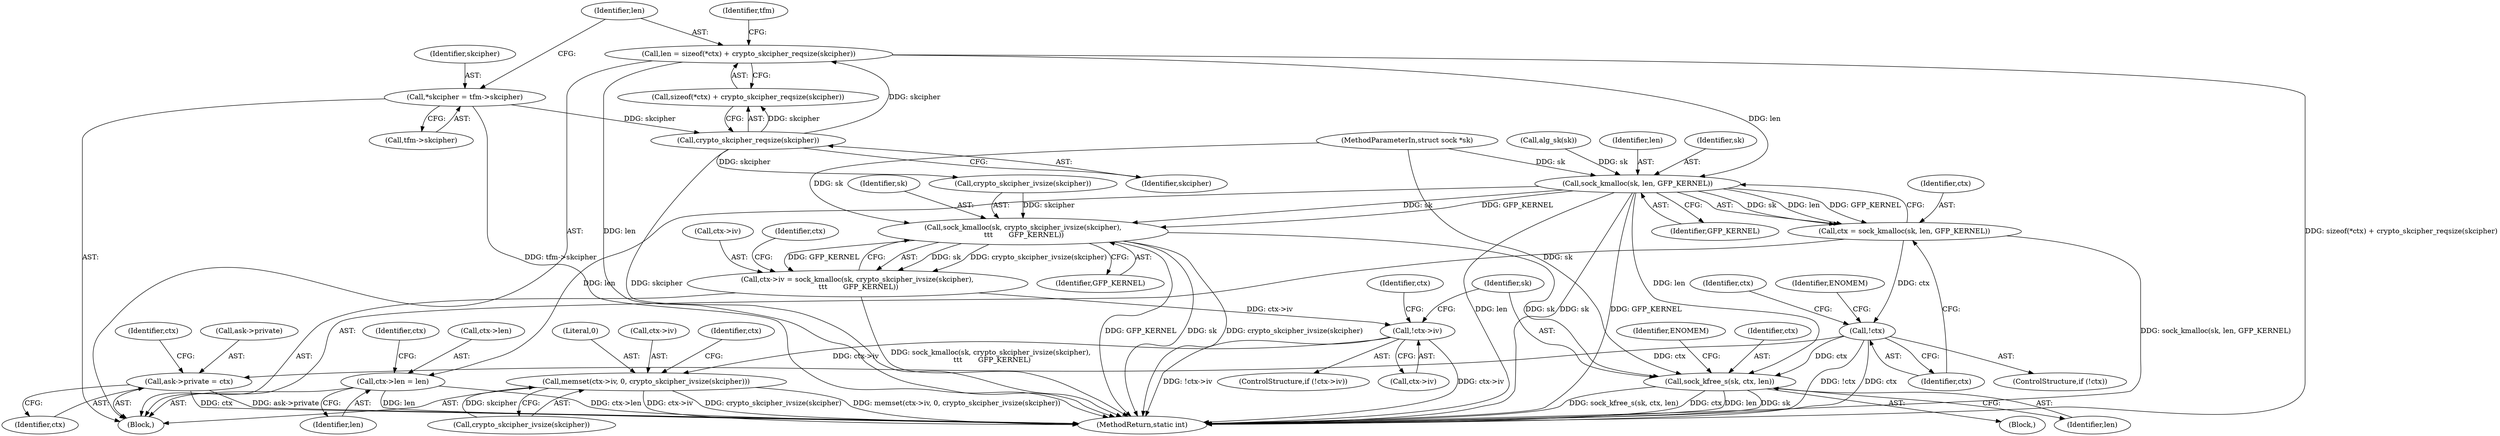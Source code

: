digraph "0_linux_dd504589577d8e8e70f51f997ad487a4cb6c026f@API" {
"1000121" [label="(Call,len = sizeof(*ctx) + crypto_skcipher_reqsize(skcipher))"];
"1000127" [label="(Call,crypto_skcipher_reqsize(skcipher))"];
"1000115" [label="(Call,*skcipher = tfm->skcipher)"];
"1000139" [label="(Call,sock_kmalloc(sk, len, GFP_KERNEL))"];
"1000137" [label="(Call,ctx = sock_kmalloc(sk, len, GFP_KERNEL))"];
"1000144" [label="(Call,!ctx)"];
"1000164" [label="(Call,sock_kfree_s(sk, ctx, len))"];
"1000219" [label="(Call,ask->private = ctx)"];
"1000153" [label="(Call,sock_kmalloc(sk, crypto_skcipher_ivsize(skcipher),\n \t\t\t       GFP_KERNEL))"];
"1000149" [label="(Call,ctx->iv = sock_kmalloc(sk, crypto_skcipher_ivsize(skcipher),\n \t\t\t       GFP_KERNEL))"];
"1000159" [label="(Call,!ctx->iv)"];
"1000171" [label="(Call,memset(ctx->iv, 0, crypto_skcipher_ivsize(skcipher)))"];
"1000183" [label="(Call,ctx->len = len)"];
"1000150" [label="(Call,ctx->iv)"];
"1000137" [label="(Call,ctx = sock_kmalloc(sk, len, GFP_KERNEL))"];
"1000227" [label="(Identifier,ctx)"];
"1000171" [label="(Call,memset(ctx->iv, 0, crypto_skcipher_ivsize(skcipher)))"];
"1000141" [label="(Identifier,len)"];
"1000102" [label="(MethodParameterIn,struct sock *sk)"];
"1000121" [label="(Call,len = sizeof(*ctx) + crypto_skcipher_reqsize(skcipher))"];
"1000151" [label="(Identifier,ctx)"];
"1000149" [label="(Call,ctx->iv = sock_kmalloc(sk, crypto_skcipher_ivsize(skcipher),\n \t\t\t       GFP_KERNEL))"];
"1000160" [label="(Call,ctx->iv)"];
"1000153" [label="(Call,sock_kmalloc(sk, crypto_skcipher_ivsize(skcipher),\n \t\t\t       GFP_KERNEL))"];
"1000167" [label="(Identifier,len)"];
"1000176" [label="(Call,crypto_skcipher_ivsize(skcipher))"];
"1000219" [label="(Call,ask->private = ctx)"];
"1000184" [label="(Call,ctx->len)"];
"1000165" [label="(Identifier,sk)"];
"1000122" [label="(Identifier,len)"];
"1000164" [label="(Call,sock_kfree_s(sk, ctx, len))"];
"1000127" [label="(Call,crypto_skcipher_reqsize(skcipher))"];
"1000144" [label="(Call,!ctx)"];
"1000175" [label="(Literal,0)"];
"1000157" [label="(Identifier,GFP_KERNEL)"];
"1000223" [label="(Identifier,ctx)"];
"1000139" [label="(Call,sock_kmalloc(sk, len, GFP_KERNEL))"];
"1000159" [label="(Call,!ctx->iv)"];
"1000163" [label="(Block,)"];
"1000170" [label="(Identifier,ENOMEM)"];
"1000161" [label="(Identifier,ctx)"];
"1000190" [label="(Identifier,ctx)"];
"1000143" [label="(ControlStructure,if (!ctx))"];
"1000115" [label="(Call,*skcipher = tfm->skcipher)"];
"1000132" [label="(Identifier,tfm)"];
"1000166" [label="(Identifier,ctx)"];
"1000187" [label="(Identifier,len)"];
"1000148" [label="(Identifier,ENOMEM)"];
"1000128" [label="(Identifier,skcipher)"];
"1000116" [label="(Identifier,skcipher)"];
"1000123" [label="(Call,sizeof(*ctx) + crypto_skcipher_reqsize(skcipher))"];
"1000155" [label="(Call,crypto_skcipher_ivsize(skcipher))"];
"1000183" [label="(Call,ctx->len = len)"];
"1000138" [label="(Identifier,ctx)"];
"1000220" [label="(Call,ask->private)"];
"1000158" [label="(ControlStructure,if (!ctx->iv))"];
"1000173" [label="(Identifier,ctx)"];
"1000145" [label="(Identifier,ctx)"];
"1000140" [label="(Identifier,sk)"];
"1000108" [label="(Call,alg_sk(sk))"];
"1000154" [label="(Identifier,sk)"];
"1000172" [label="(Call,ctx->iv)"];
"1000103" [label="(Block,)"];
"1000142" [label="(Identifier,GFP_KERNEL)"];
"1000117" [label="(Call,tfm->skcipher)"];
"1000181" [label="(Identifier,ctx)"];
"1000248" [label="(MethodReturn,static int)"];
"1000121" -> "1000103"  [label="AST: "];
"1000121" -> "1000123"  [label="CFG: "];
"1000122" -> "1000121"  [label="AST: "];
"1000123" -> "1000121"  [label="AST: "];
"1000132" -> "1000121"  [label="CFG: "];
"1000121" -> "1000248"  [label="DDG: sizeof(*ctx) + crypto_skcipher_reqsize(skcipher)"];
"1000121" -> "1000248"  [label="DDG: len"];
"1000127" -> "1000121"  [label="DDG: skcipher"];
"1000121" -> "1000139"  [label="DDG: len"];
"1000127" -> "1000123"  [label="AST: "];
"1000127" -> "1000128"  [label="CFG: "];
"1000128" -> "1000127"  [label="AST: "];
"1000123" -> "1000127"  [label="CFG: "];
"1000127" -> "1000248"  [label="DDG: skcipher"];
"1000127" -> "1000123"  [label="DDG: skcipher"];
"1000115" -> "1000127"  [label="DDG: skcipher"];
"1000127" -> "1000155"  [label="DDG: skcipher"];
"1000115" -> "1000103"  [label="AST: "];
"1000115" -> "1000117"  [label="CFG: "];
"1000116" -> "1000115"  [label="AST: "];
"1000117" -> "1000115"  [label="AST: "];
"1000122" -> "1000115"  [label="CFG: "];
"1000115" -> "1000248"  [label="DDG: tfm->skcipher"];
"1000139" -> "1000137"  [label="AST: "];
"1000139" -> "1000142"  [label="CFG: "];
"1000140" -> "1000139"  [label="AST: "];
"1000141" -> "1000139"  [label="AST: "];
"1000142" -> "1000139"  [label="AST: "];
"1000137" -> "1000139"  [label="CFG: "];
"1000139" -> "1000248"  [label="DDG: GFP_KERNEL"];
"1000139" -> "1000248"  [label="DDG: len"];
"1000139" -> "1000248"  [label="DDG: sk"];
"1000139" -> "1000137"  [label="DDG: sk"];
"1000139" -> "1000137"  [label="DDG: len"];
"1000139" -> "1000137"  [label="DDG: GFP_KERNEL"];
"1000108" -> "1000139"  [label="DDG: sk"];
"1000102" -> "1000139"  [label="DDG: sk"];
"1000139" -> "1000153"  [label="DDG: sk"];
"1000139" -> "1000153"  [label="DDG: GFP_KERNEL"];
"1000139" -> "1000164"  [label="DDG: len"];
"1000139" -> "1000183"  [label="DDG: len"];
"1000137" -> "1000103"  [label="AST: "];
"1000138" -> "1000137"  [label="AST: "];
"1000145" -> "1000137"  [label="CFG: "];
"1000137" -> "1000248"  [label="DDG: sock_kmalloc(sk, len, GFP_KERNEL)"];
"1000137" -> "1000144"  [label="DDG: ctx"];
"1000144" -> "1000143"  [label="AST: "];
"1000144" -> "1000145"  [label="CFG: "];
"1000145" -> "1000144"  [label="AST: "];
"1000148" -> "1000144"  [label="CFG: "];
"1000151" -> "1000144"  [label="CFG: "];
"1000144" -> "1000248"  [label="DDG: !ctx"];
"1000144" -> "1000248"  [label="DDG: ctx"];
"1000144" -> "1000164"  [label="DDG: ctx"];
"1000144" -> "1000219"  [label="DDG: ctx"];
"1000164" -> "1000163"  [label="AST: "];
"1000164" -> "1000167"  [label="CFG: "];
"1000165" -> "1000164"  [label="AST: "];
"1000166" -> "1000164"  [label="AST: "];
"1000167" -> "1000164"  [label="AST: "];
"1000170" -> "1000164"  [label="CFG: "];
"1000164" -> "1000248"  [label="DDG: sock_kfree_s(sk, ctx, len)"];
"1000164" -> "1000248"  [label="DDG: ctx"];
"1000164" -> "1000248"  [label="DDG: len"];
"1000164" -> "1000248"  [label="DDG: sk"];
"1000153" -> "1000164"  [label="DDG: sk"];
"1000102" -> "1000164"  [label="DDG: sk"];
"1000219" -> "1000103"  [label="AST: "];
"1000219" -> "1000223"  [label="CFG: "];
"1000220" -> "1000219"  [label="AST: "];
"1000223" -> "1000219"  [label="AST: "];
"1000227" -> "1000219"  [label="CFG: "];
"1000219" -> "1000248"  [label="DDG: ctx"];
"1000219" -> "1000248"  [label="DDG: ask->private"];
"1000153" -> "1000149"  [label="AST: "];
"1000153" -> "1000157"  [label="CFG: "];
"1000154" -> "1000153"  [label="AST: "];
"1000155" -> "1000153"  [label="AST: "];
"1000157" -> "1000153"  [label="AST: "];
"1000149" -> "1000153"  [label="CFG: "];
"1000153" -> "1000248"  [label="DDG: GFP_KERNEL"];
"1000153" -> "1000248"  [label="DDG: sk"];
"1000153" -> "1000248"  [label="DDG: crypto_skcipher_ivsize(skcipher)"];
"1000153" -> "1000149"  [label="DDG: sk"];
"1000153" -> "1000149"  [label="DDG: crypto_skcipher_ivsize(skcipher)"];
"1000153" -> "1000149"  [label="DDG: GFP_KERNEL"];
"1000102" -> "1000153"  [label="DDG: sk"];
"1000155" -> "1000153"  [label="DDG: skcipher"];
"1000149" -> "1000103"  [label="AST: "];
"1000150" -> "1000149"  [label="AST: "];
"1000161" -> "1000149"  [label="CFG: "];
"1000149" -> "1000248"  [label="DDG: sock_kmalloc(sk, crypto_skcipher_ivsize(skcipher),\n \t\t\t       GFP_KERNEL)"];
"1000149" -> "1000159"  [label="DDG: ctx->iv"];
"1000159" -> "1000158"  [label="AST: "];
"1000159" -> "1000160"  [label="CFG: "];
"1000160" -> "1000159"  [label="AST: "];
"1000165" -> "1000159"  [label="CFG: "];
"1000173" -> "1000159"  [label="CFG: "];
"1000159" -> "1000248"  [label="DDG: !ctx->iv"];
"1000159" -> "1000248"  [label="DDG: ctx->iv"];
"1000159" -> "1000171"  [label="DDG: ctx->iv"];
"1000171" -> "1000103"  [label="AST: "];
"1000171" -> "1000176"  [label="CFG: "];
"1000172" -> "1000171"  [label="AST: "];
"1000175" -> "1000171"  [label="AST: "];
"1000176" -> "1000171"  [label="AST: "];
"1000181" -> "1000171"  [label="CFG: "];
"1000171" -> "1000248"  [label="DDG: ctx->iv"];
"1000171" -> "1000248"  [label="DDG: crypto_skcipher_ivsize(skcipher)"];
"1000171" -> "1000248"  [label="DDG: memset(ctx->iv, 0, crypto_skcipher_ivsize(skcipher))"];
"1000176" -> "1000171"  [label="DDG: skcipher"];
"1000183" -> "1000103"  [label="AST: "];
"1000183" -> "1000187"  [label="CFG: "];
"1000184" -> "1000183"  [label="AST: "];
"1000187" -> "1000183"  [label="AST: "];
"1000190" -> "1000183"  [label="CFG: "];
"1000183" -> "1000248"  [label="DDG: len"];
"1000183" -> "1000248"  [label="DDG: ctx->len"];
}

